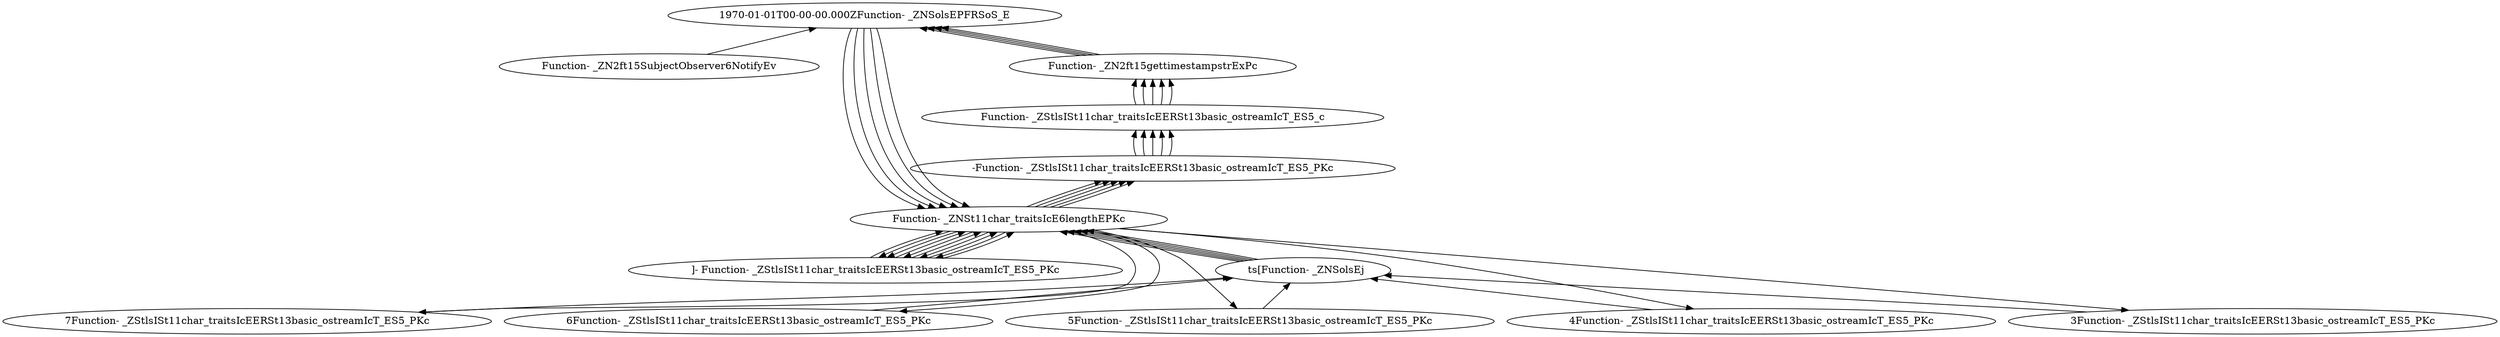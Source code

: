 digraph {
	"Function- _ZN2ft15SubjectObserver6NotifyEv"
	"1970-01-01T00-00-00.000ZFunction- _ZNSolsEPFRSoS_E"
	"1970-01-01T00-00-00.000ZFunction- _ZNSolsEPFRSoS_E" -> "Function- _ZN2ft15SubjectObserver6NotifyEv" [dir=back]
	"Function- _ZNSt11char_traitsIcE6lengthEPKc"
	"Function- _ZNSt11char_traitsIcE6lengthEPKc" -> "1970-01-01T00-00-00.000ZFunction- _ZNSolsEPFRSoS_E" [dir=back]
	"]- Function- _ZStlsISt11char_traitsIcEERSt13basic_ostreamIcT_ES5_PKc"
	"]- Function- _ZStlsISt11char_traitsIcEERSt13basic_ostreamIcT_ES5_PKc" -> "Function- _ZNSt11char_traitsIcE6lengthEPKc" [dir=back]
	"Function- _ZNSt11char_traitsIcE6lengthEPKc"
	"Function- _ZNSt11char_traitsIcE6lengthEPKc" -> "]- Function- _ZStlsISt11char_traitsIcEERSt13basic_ostreamIcT_ES5_PKc" [dir=back]
	"7Function- _ZStlsISt11char_traitsIcEERSt13basic_ostreamIcT_ES5_PKc"
	"7Function- _ZStlsISt11char_traitsIcEERSt13basic_ostreamIcT_ES5_PKc" -> "Function- _ZNSt11char_traitsIcE6lengthEPKc" [dir=back]
	"  ts[Function- _ZNSolsEj"
	"  ts[Function- _ZNSolsEj" -> "7Function- _ZStlsISt11char_traitsIcEERSt13basic_ostreamIcT_ES5_PKc" [dir=back]
	"Function- _ZNSt11char_traitsIcE6lengthEPKc"
	"Function- _ZNSt11char_traitsIcE6lengthEPKc" -> "  ts[Function- _ZNSolsEj" [dir=back]
	"-Function- _ZStlsISt11char_traitsIcEERSt13basic_ostreamIcT_ES5_PKc"
	"-Function- _ZStlsISt11char_traitsIcEERSt13basic_ostreamIcT_ES5_PKc" -> "Function- _ZNSt11char_traitsIcE6lengthEPKc" [dir=back]
	"Function- _ZStlsISt11char_traitsIcEERSt13basic_ostreamIcT_ES5_c"
	"Function- _ZStlsISt11char_traitsIcEERSt13basic_ostreamIcT_ES5_c" -> "-Function- _ZStlsISt11char_traitsIcEERSt13basic_ostreamIcT_ES5_PKc" [dir=back]
	"Function- _ZN2ft15gettimestampstrExPc"
	"Function- _ZN2ft15gettimestampstrExPc" -> "Function- _ZStlsISt11char_traitsIcEERSt13basic_ostreamIcT_ES5_c" [dir=back]
	"1970-01-01T00-00-00.000ZFunction- _ZNSolsEPFRSoS_E"
	"1970-01-01T00-00-00.000ZFunction- _ZNSolsEPFRSoS_E" -> "Function- _ZN2ft15gettimestampstrExPc" [dir=back]
	"Function- _ZNSt11char_traitsIcE6lengthEPKc"
	"Function- _ZNSt11char_traitsIcE6lengthEPKc" -> "1970-01-01T00-00-00.000ZFunction- _ZNSolsEPFRSoS_E" [dir=back]
	"]- Function- _ZStlsISt11char_traitsIcEERSt13basic_ostreamIcT_ES5_PKc"
	"]- Function- _ZStlsISt11char_traitsIcEERSt13basic_ostreamIcT_ES5_PKc" -> "Function- _ZNSt11char_traitsIcE6lengthEPKc" [dir=back]
	"Function- _ZNSt11char_traitsIcE6lengthEPKc"
	"Function- _ZNSt11char_traitsIcE6lengthEPKc" -> "]- Function- _ZStlsISt11char_traitsIcEERSt13basic_ostreamIcT_ES5_PKc" [dir=back]
	"6Function- _ZStlsISt11char_traitsIcEERSt13basic_ostreamIcT_ES5_PKc"
	"6Function- _ZStlsISt11char_traitsIcEERSt13basic_ostreamIcT_ES5_PKc" -> "Function- _ZNSt11char_traitsIcE6lengthEPKc" [dir=back]
	"  ts[Function- _ZNSolsEj"
	"  ts[Function- _ZNSolsEj" -> "6Function- _ZStlsISt11char_traitsIcEERSt13basic_ostreamIcT_ES5_PKc" [dir=back]
	"Function- _ZNSt11char_traitsIcE6lengthEPKc"
	"Function- _ZNSt11char_traitsIcE6lengthEPKc" -> "  ts[Function- _ZNSolsEj" [dir=back]
	"-Function- _ZStlsISt11char_traitsIcEERSt13basic_ostreamIcT_ES5_PKc"
	"-Function- _ZStlsISt11char_traitsIcEERSt13basic_ostreamIcT_ES5_PKc" -> "Function- _ZNSt11char_traitsIcE6lengthEPKc" [dir=back]
	"Function- _ZStlsISt11char_traitsIcEERSt13basic_ostreamIcT_ES5_c"
	"Function- _ZStlsISt11char_traitsIcEERSt13basic_ostreamIcT_ES5_c" -> "-Function- _ZStlsISt11char_traitsIcEERSt13basic_ostreamIcT_ES5_PKc" [dir=back]
	"Function- _ZN2ft15gettimestampstrExPc"
	"Function- _ZN2ft15gettimestampstrExPc" -> "Function- _ZStlsISt11char_traitsIcEERSt13basic_ostreamIcT_ES5_c" [dir=back]
	"1970-01-01T00-00-00.000ZFunction- _ZNSolsEPFRSoS_E"
	"1970-01-01T00-00-00.000ZFunction- _ZNSolsEPFRSoS_E" -> "Function- _ZN2ft15gettimestampstrExPc" [dir=back]
	"Function- _ZNSt11char_traitsIcE6lengthEPKc"
	"Function- _ZNSt11char_traitsIcE6lengthEPKc" -> "1970-01-01T00-00-00.000ZFunction- _ZNSolsEPFRSoS_E" [dir=back]
	"]- Function- _ZStlsISt11char_traitsIcEERSt13basic_ostreamIcT_ES5_PKc"
	"]- Function- _ZStlsISt11char_traitsIcEERSt13basic_ostreamIcT_ES5_PKc" -> "Function- _ZNSt11char_traitsIcE6lengthEPKc" [dir=back]
	"Function- _ZNSt11char_traitsIcE6lengthEPKc"
	"Function- _ZNSt11char_traitsIcE6lengthEPKc" -> "]- Function- _ZStlsISt11char_traitsIcEERSt13basic_ostreamIcT_ES5_PKc" [dir=back]
	"5Function- _ZStlsISt11char_traitsIcEERSt13basic_ostreamIcT_ES5_PKc"
	"5Function- _ZStlsISt11char_traitsIcEERSt13basic_ostreamIcT_ES5_PKc" -> "Function- _ZNSt11char_traitsIcE6lengthEPKc" [dir=back]
	"  ts[Function- _ZNSolsEj"
	"  ts[Function- _ZNSolsEj" -> "5Function- _ZStlsISt11char_traitsIcEERSt13basic_ostreamIcT_ES5_PKc" [dir=back]
	"Function- _ZNSt11char_traitsIcE6lengthEPKc"
	"Function- _ZNSt11char_traitsIcE6lengthEPKc" -> "  ts[Function- _ZNSolsEj" [dir=back]
	"-Function- _ZStlsISt11char_traitsIcEERSt13basic_ostreamIcT_ES5_PKc"
	"-Function- _ZStlsISt11char_traitsIcEERSt13basic_ostreamIcT_ES5_PKc" -> "Function- _ZNSt11char_traitsIcE6lengthEPKc" [dir=back]
	"Function- _ZStlsISt11char_traitsIcEERSt13basic_ostreamIcT_ES5_c"
	"Function- _ZStlsISt11char_traitsIcEERSt13basic_ostreamIcT_ES5_c" -> "-Function- _ZStlsISt11char_traitsIcEERSt13basic_ostreamIcT_ES5_PKc" [dir=back]
	"Function- _ZN2ft15gettimestampstrExPc"
	"Function- _ZN2ft15gettimestampstrExPc" -> "Function- _ZStlsISt11char_traitsIcEERSt13basic_ostreamIcT_ES5_c" [dir=back]
	"1970-01-01T00-00-00.000ZFunction- _ZNSolsEPFRSoS_E"
	"1970-01-01T00-00-00.000ZFunction- _ZNSolsEPFRSoS_E" -> "Function- _ZN2ft15gettimestampstrExPc" [dir=back]
	"Function- _ZNSt11char_traitsIcE6lengthEPKc"
	"Function- _ZNSt11char_traitsIcE6lengthEPKc" -> "1970-01-01T00-00-00.000ZFunction- _ZNSolsEPFRSoS_E" [dir=back]
	"]- Function- _ZStlsISt11char_traitsIcEERSt13basic_ostreamIcT_ES5_PKc"
	"]- Function- _ZStlsISt11char_traitsIcEERSt13basic_ostreamIcT_ES5_PKc" -> "Function- _ZNSt11char_traitsIcE6lengthEPKc" [dir=back]
	"Function- _ZNSt11char_traitsIcE6lengthEPKc"
	"Function- _ZNSt11char_traitsIcE6lengthEPKc" -> "]- Function- _ZStlsISt11char_traitsIcEERSt13basic_ostreamIcT_ES5_PKc" [dir=back]
	"4Function- _ZStlsISt11char_traitsIcEERSt13basic_ostreamIcT_ES5_PKc"
	"4Function- _ZStlsISt11char_traitsIcEERSt13basic_ostreamIcT_ES5_PKc" -> "Function- _ZNSt11char_traitsIcE6lengthEPKc" [dir=back]
	"  ts[Function- _ZNSolsEj"
	"  ts[Function- _ZNSolsEj" -> "4Function- _ZStlsISt11char_traitsIcEERSt13basic_ostreamIcT_ES5_PKc" [dir=back]
	"Function- _ZNSt11char_traitsIcE6lengthEPKc"
	"Function- _ZNSt11char_traitsIcE6lengthEPKc" -> "  ts[Function- _ZNSolsEj" [dir=back]
	"-Function- _ZStlsISt11char_traitsIcEERSt13basic_ostreamIcT_ES5_PKc"
	"-Function- _ZStlsISt11char_traitsIcEERSt13basic_ostreamIcT_ES5_PKc" -> "Function- _ZNSt11char_traitsIcE6lengthEPKc" [dir=back]
	"Function- _ZStlsISt11char_traitsIcEERSt13basic_ostreamIcT_ES5_c"
	"Function- _ZStlsISt11char_traitsIcEERSt13basic_ostreamIcT_ES5_c" -> "-Function- _ZStlsISt11char_traitsIcEERSt13basic_ostreamIcT_ES5_PKc" [dir=back]
	"Function- _ZN2ft15gettimestampstrExPc"
	"Function- _ZN2ft15gettimestampstrExPc" -> "Function- _ZStlsISt11char_traitsIcEERSt13basic_ostreamIcT_ES5_c" [dir=back]
	"1970-01-01T00-00-00.000ZFunction- _ZNSolsEPFRSoS_E"
	"1970-01-01T00-00-00.000ZFunction- _ZNSolsEPFRSoS_E" -> "Function- _ZN2ft15gettimestampstrExPc" [dir=back]
	"Function- _ZNSt11char_traitsIcE6lengthEPKc"
	"Function- _ZNSt11char_traitsIcE6lengthEPKc" -> "1970-01-01T00-00-00.000ZFunction- _ZNSolsEPFRSoS_E" [dir=back]
	"]- Function- _ZStlsISt11char_traitsIcEERSt13basic_ostreamIcT_ES5_PKc"
	"]- Function- _ZStlsISt11char_traitsIcEERSt13basic_ostreamIcT_ES5_PKc" -> "Function- _ZNSt11char_traitsIcE6lengthEPKc" [dir=back]
	"Function- _ZNSt11char_traitsIcE6lengthEPKc"
	"Function- _ZNSt11char_traitsIcE6lengthEPKc" -> "]- Function- _ZStlsISt11char_traitsIcEERSt13basic_ostreamIcT_ES5_PKc" [dir=back]
	"3Function- _ZStlsISt11char_traitsIcEERSt13basic_ostreamIcT_ES5_PKc"
	"3Function- _ZStlsISt11char_traitsIcEERSt13basic_ostreamIcT_ES5_PKc" -> "Function- _ZNSt11char_traitsIcE6lengthEPKc" [dir=back]
	"  ts[Function- _ZNSolsEj"
	"  ts[Function- _ZNSolsEj" -> "3Function- _ZStlsISt11char_traitsIcEERSt13basic_ostreamIcT_ES5_PKc" [dir=back]
	"Function- _ZNSt11char_traitsIcE6lengthEPKc"
	"Function- _ZNSt11char_traitsIcE6lengthEPKc" -> "  ts[Function- _ZNSolsEj" [dir=back]
	"-Function- _ZStlsISt11char_traitsIcEERSt13basic_ostreamIcT_ES5_PKc"
	"-Function- _ZStlsISt11char_traitsIcEERSt13basic_ostreamIcT_ES5_PKc" -> "Function- _ZNSt11char_traitsIcE6lengthEPKc" [dir=back]
	"Function- _ZStlsISt11char_traitsIcEERSt13basic_ostreamIcT_ES5_c"
	"Function- _ZStlsISt11char_traitsIcEERSt13basic_ostreamIcT_ES5_c" -> "-Function- _ZStlsISt11char_traitsIcEERSt13basic_ostreamIcT_ES5_PKc" [dir=back]
	"Function- _ZN2ft15gettimestampstrExPc"
	"Function- _ZN2ft15gettimestampstrExPc" -> "Function- _ZStlsISt11char_traitsIcEERSt13basic_ostreamIcT_ES5_c" [dir=back]
}

